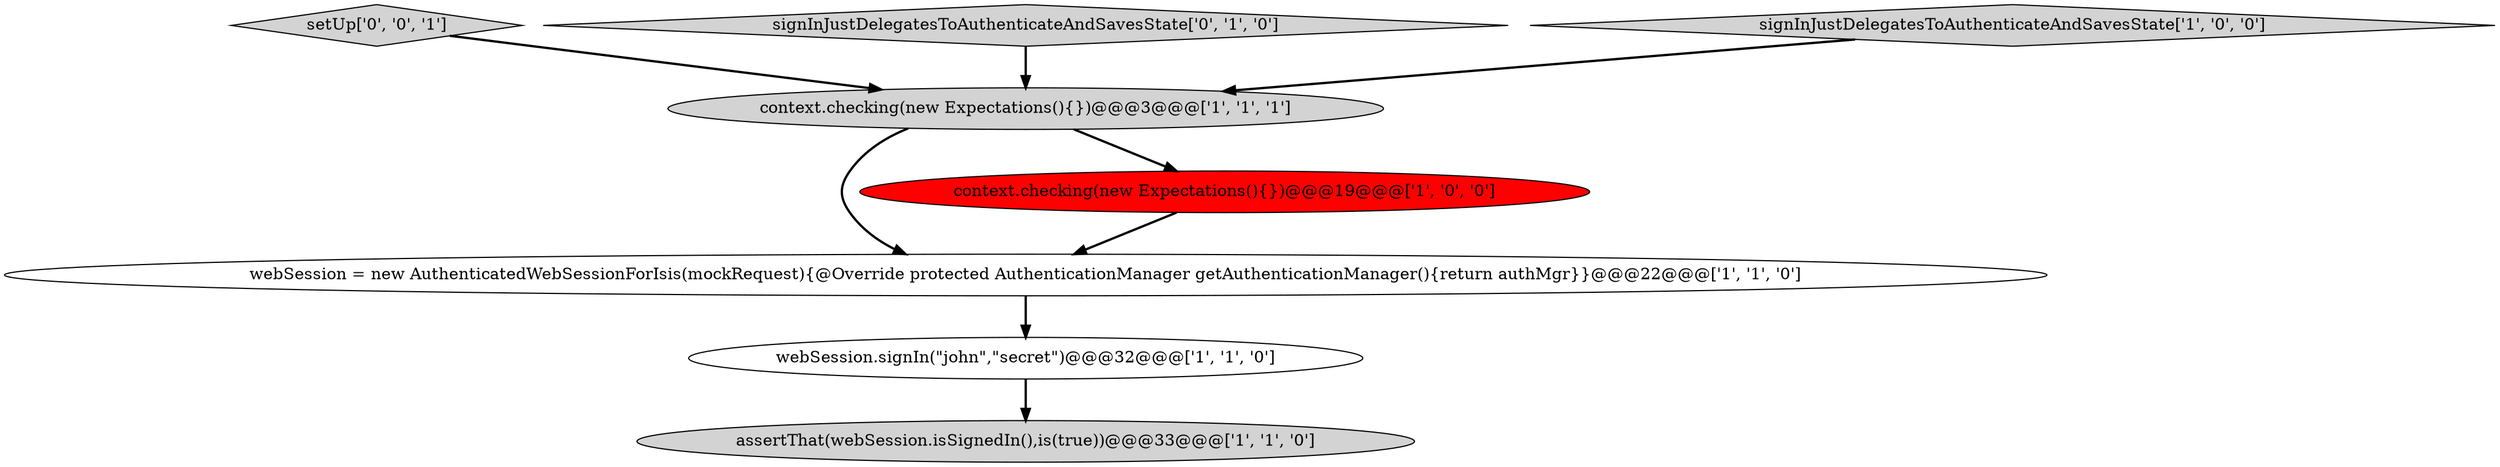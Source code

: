 digraph {
0 [style = filled, label = "webSession = new AuthenticatedWebSessionForIsis(mockRequest){@Override protected AuthenticationManager getAuthenticationManager(){return authMgr}}@@@22@@@['1', '1', '0']", fillcolor = white, shape = ellipse image = "AAA0AAABBB1BBB"];
7 [style = filled, label = "setUp['0', '0', '1']", fillcolor = lightgray, shape = diamond image = "AAA0AAABBB3BBB"];
6 [style = filled, label = "signInJustDelegatesToAuthenticateAndSavesState['0', '1', '0']", fillcolor = lightgray, shape = diamond image = "AAA0AAABBB2BBB"];
1 [style = filled, label = "signInJustDelegatesToAuthenticateAndSavesState['1', '0', '0']", fillcolor = lightgray, shape = diamond image = "AAA0AAABBB1BBB"];
3 [style = filled, label = "webSession.signIn(\"john\",\"secret\")@@@32@@@['1', '1', '0']", fillcolor = white, shape = ellipse image = "AAA0AAABBB1BBB"];
4 [style = filled, label = "context.checking(new Expectations(){})@@@19@@@['1', '0', '0']", fillcolor = red, shape = ellipse image = "AAA1AAABBB1BBB"];
2 [style = filled, label = "context.checking(new Expectations(){})@@@3@@@['1', '1', '1']", fillcolor = lightgray, shape = ellipse image = "AAA0AAABBB1BBB"];
5 [style = filled, label = "assertThat(webSession.isSignedIn(),is(true))@@@33@@@['1', '1', '0']", fillcolor = lightgray, shape = ellipse image = "AAA0AAABBB1BBB"];
0->3 [style = bold, label=""];
1->2 [style = bold, label=""];
3->5 [style = bold, label=""];
2->0 [style = bold, label=""];
2->4 [style = bold, label=""];
7->2 [style = bold, label=""];
4->0 [style = bold, label=""];
6->2 [style = bold, label=""];
}
